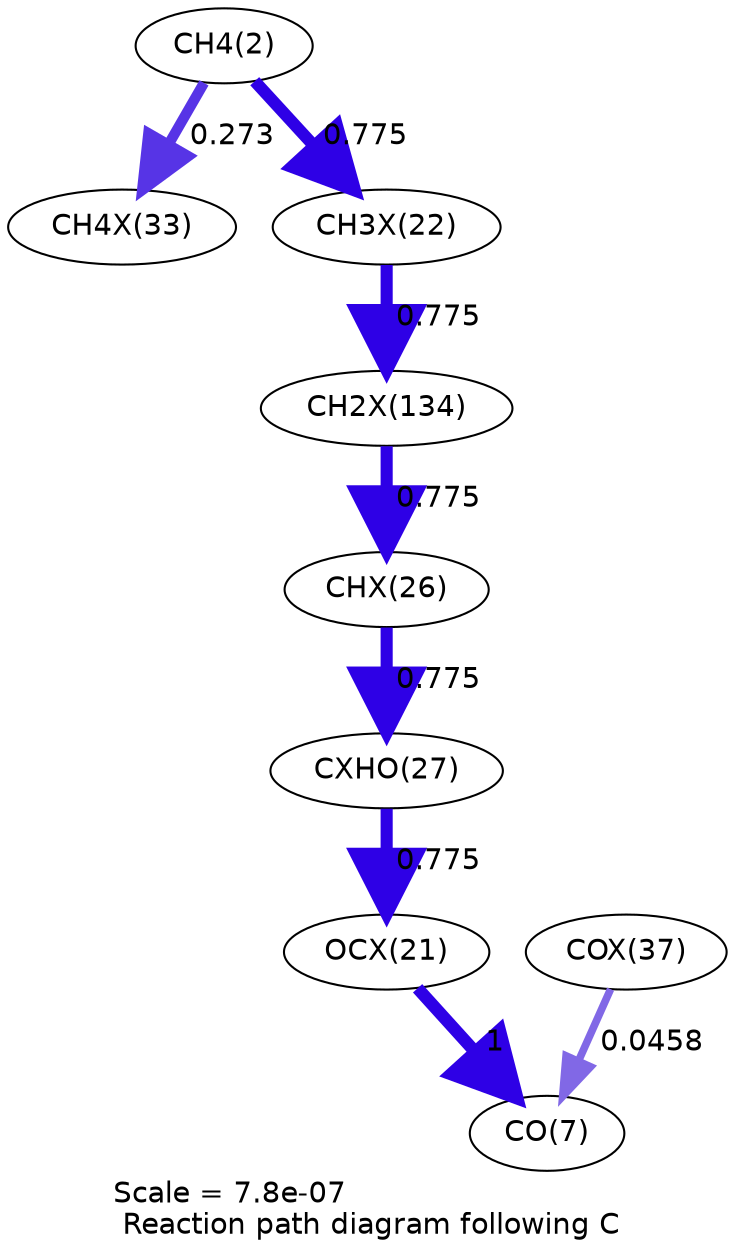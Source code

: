 digraph reaction_paths {
center=1;
s4 -> s30[fontname="Helvetica", penwidth=5.02, arrowsize=2.51, color="0.7, 0.773, 0.9"
, label=" 0.273"];
s4 -> s25[fontname="Helvetica", penwidth=5.81, arrowsize=2.9, color="0.7, 1.28, 0.9"
, label=" 0.775"];
s25 -> s36[fontname="Helvetica", penwidth=5.81, arrowsize=2.9, color="0.7, 1.28, 0.9"
, label=" 0.775"];
s36 -> s28[fontname="Helvetica", penwidth=5.81, arrowsize=2.9, color="0.7, 1.28, 0.9"
, label=" 0.775"];
s28 -> s29[fontname="Helvetica", penwidth=5.81, arrowsize=2.9, color="0.7, 1.28, 0.9"
, label=" 0.775"];
s29 -> s24[fontname="Helvetica", penwidth=5.81, arrowsize=2.9, color="0.7, 1.28, 0.9"
, label=" 0.775"];
s24 -> s9[fontname="Helvetica", penwidth=6, arrowsize=3, color="0.7, 1.5, 0.9"
, label=" 1"];
s34 -> s9[fontname="Helvetica", penwidth=3.67, arrowsize=1.84, color="0.7, 0.546, 0.9"
, label=" 0.0458"];
s4 [ fontname="Helvetica", label="CH4(2)"];
s9 [ fontname="Helvetica", label="CO(7)"];
s24 [ fontname="Helvetica", label="OCX(21)"];
s25 [ fontname="Helvetica", label="CH3X(22)"];
s28 [ fontname="Helvetica", label="CHX(26)"];
s29 [ fontname="Helvetica", label="CXHO(27)"];
s30 [ fontname="Helvetica", label="CH4X(33)"];
s34 [ fontname="Helvetica", label="COX(37)"];
s36 [ fontname="Helvetica", label="CH2X(134)"];
 label = "Scale = 7.8e-07\l Reaction path diagram following C";
 fontname = "Helvetica";
}

